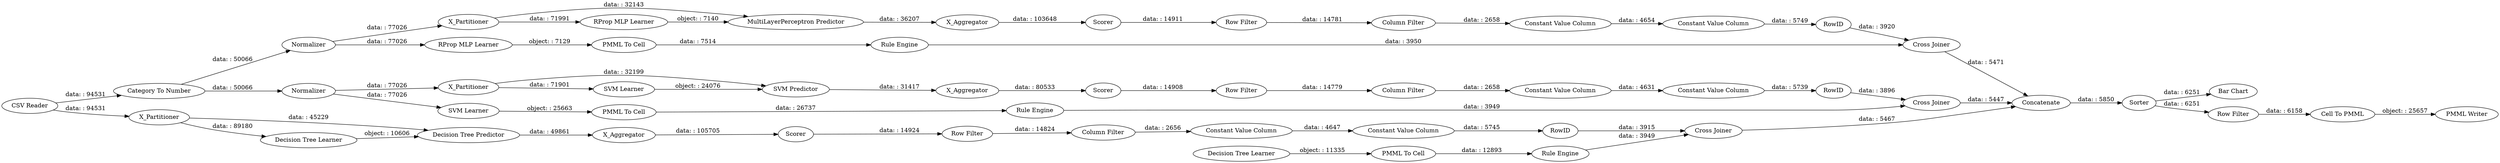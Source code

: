 digraph {
	"3708886423287160131_32" [label="SVM Predictor"]
	"5990091772707820222_59" [label="Bar Chart"]
	"-4218656207858273338_9" [label="Row Filter"]
	"-9113520699023876342_34" [label="Rule Engine"]
	"-825743311057911356_28" [label="PMML To Cell"]
	"-5967787535225375554_40" [label=Scorer]
	"-5967787535225375554_39" [label=Normalizer]
	"-5035627436450130879_294" [label="Column Filter"]
	"103336721263526820_294" [label="Column Filter"]
	"103336721263526820_293" [label=RowID]
	"-5967787535225375554_32" [label="MultiLayerPerceptron Predictor"]
	"6464122261017602370_38" [label="Cross Joiner"]
	"5990091772707820222_60" [label=Concatenate]
	"6464122261017602370_7" [label=X_Aggregator]
	"3708886423287160131_41" [label=Scorer]
	"5990091772707820222_54" [label="Cell To PMML"]
	"5990091772707820222_61" [label="PMML Writer"]
	"-4218656207858273338_290" [label="Constant Value Column"]
	"5990091772707820222_58" [label="Category To Number"]
	"-5035627436450130879_290" [label="Constant Value Column"]
	"3708886423287160131_7" [label=X_Aggregator]
	"-5967787535225375554_7" [label=X_Aggregator]
	"103336721263526820_292" [label="Constant Value Column"]
	"-4218656207858273338_293" [label=RowID]
	"-9113520699023876342_22" [label="PMML To Cell"]
	"5990091772707820222_53" [label="Row Filter"]
	"-5035627436450130879_292" [label="Constant Value Column"]
	"-5967787535225375554_31" [label="RProp MLP Learner"]
	"6464122261017602370_32" [label="Decision Tree Predictor"]
	"-825743311057911356_34" [label="Rule Engine"]
	"-2674169535198484268_34" [label="PMML To Cell"]
	"-5035627436450130879_293" [label=RowID]
	"3708886423287160131_2" [label=X_Partitioner]
	"-4218656207858273338_292" [label="Constant Value Column"]
	"3708886423287160131_31" [label="SVM Learner"]
	"3708886423287160131_39" [label="Cross Joiner"]
	"3708886423287160131_40" [label=Normalizer]
	"6464122261017602370_31" [label="Decision Tree Learner"]
	"-2674169535198484268_35" [label="Rule Engine"]
	"-5967787535225375554_38" [label="Cross Joiner"]
	"-5035627436450130879_9" [label="Row Filter"]
	"5990091772707820222_52" [label=Sorter]
	"-2674169535198484268_33" [label="SVM Learner"]
	"-825743311057911356_33" [label="Decision Tree Learner"]
	"103336721263526820_290" [label="Constant Value Column"]
	"-5967787535225375554_2" [label=X_Partitioner]
	"103336721263526820_9" [label="Row Filter"]
	"6464122261017602370_39" [label=Scorer]
	"6464122261017602370_2" [label=X_Partitioner]
	"5990091772707820222_63" [label="CSV Reader"]
	"-9113520699023876342_35" [label="RProp MLP Learner"]
	"-4218656207858273338_294" [label="Column Filter"]
	"3708886423287160131_40" -> "3708886423287160131_2" [label="data: : 77026"]
	"-5967787535225375554_40" -> "-4218656207858273338_9" [label="data: : 14911"]
	"-5035627436450130879_292" -> "-5035627436450130879_293" [label="data: : 5739"]
	"5990091772707820222_52" -> "5990091772707820222_53" [label="data: : 6251"]
	"-4218656207858273338_292" -> "-4218656207858273338_293" [label="data: : 5749"]
	"5990091772707820222_54" -> "5990091772707820222_61" [label="object: : 25657"]
	"3708886423287160131_31" -> "3708886423287160131_32" [label="object: : 24076"]
	"5990091772707820222_52" -> "5990091772707820222_59" [label="data: : 6251"]
	"-9113520699023876342_35" -> "-9113520699023876342_22" [label="object: : 7129"]
	"3708886423287160131_7" -> "3708886423287160131_41" [label="data: : 80533"]
	"6464122261017602370_38" -> "5990091772707820222_60" [label="data: : 5467"]
	"-4218656207858273338_294" -> "-4218656207858273338_290" [label="data: : 2658"]
	"-4218656207858273338_9" -> "-4218656207858273338_294" [label="data: : 14781"]
	"5990091772707820222_53" -> "5990091772707820222_54" [label="data: : 6158"]
	"3708886423287160131_32" -> "3708886423287160131_7" [label="data: : 31417"]
	"-5035627436450130879_293" -> "3708886423287160131_39" [label="data: : 3896"]
	"6464122261017602370_39" -> "103336721263526820_9" [label="data: : 14924"]
	"-5035627436450130879_294" -> "-5035627436450130879_290" [label="data: : 2658"]
	"3708886423287160131_2" -> "3708886423287160131_31" [label="data: : 71901"]
	"5990091772707820222_63" -> "5990091772707820222_58" [label="data: : 94531"]
	"103336721263526820_290" -> "103336721263526820_292" [label="data: : 4647"]
	"103336721263526820_294" -> "103336721263526820_290" [label="data: : 2656"]
	"-825743311057911356_28" -> "-825743311057911356_34" [label="data: : 12893"]
	"103336721263526820_292" -> "103336721263526820_293" [label="data: : 5745"]
	"-5967787535225375554_32" -> "-5967787535225375554_7" [label="data: : 36207"]
	"5990091772707820222_58" -> "3708886423287160131_40" [label="data: : 50066"]
	"-5967787535225375554_31" -> "-5967787535225375554_32" [label="object: : 7140"]
	"-4218656207858273338_293" -> "-5967787535225375554_38" [label="data: : 3920"]
	"3708886423287160131_40" -> "-2674169535198484268_33" [label="data: : 77026"]
	"-2674169535198484268_34" -> "-2674169535198484268_35" [label="data: : 26737"]
	"-5967787535225375554_2" -> "-5967787535225375554_32" [label="data: : 32143"]
	"-2674169535198484268_33" -> "-2674169535198484268_34" [label="object: : 25663"]
	"-825743311057911356_34" -> "6464122261017602370_38" [label="data: : 3949"]
	"-9113520699023876342_22" -> "-9113520699023876342_34" [label="data: : 7514"]
	"6464122261017602370_7" -> "6464122261017602370_39" [label="data: : 105705"]
	"-5967787535225375554_2" -> "-5967787535225375554_31" [label="data: : 71991"]
	"-5967787535225375554_38" -> "5990091772707820222_60" [label="data: : 5471"]
	"3708886423287160131_39" -> "5990091772707820222_60" [label="data: : 5447"]
	"-5967787535225375554_39" -> "-9113520699023876342_35" [label="data: : 77026"]
	"5990091772707820222_60" -> "5990091772707820222_52" [label="data: : 5850"]
	"3708886423287160131_41" -> "-5035627436450130879_9" [label="data: : 14908"]
	"3708886423287160131_2" -> "3708886423287160131_32" [label="data: : 32199"]
	"6464122261017602370_2" -> "6464122261017602370_32" [label="data: : 45229"]
	"-5035627436450130879_290" -> "-5035627436450130879_292" [label="data: : 4631"]
	"-5035627436450130879_9" -> "-5035627436450130879_294" [label="data: : 14779"]
	"103336721263526820_9" -> "103336721263526820_294" [label="data: : 14824"]
	"6464122261017602370_32" -> "6464122261017602370_7" [label="data: : 49861"]
	"-2674169535198484268_35" -> "3708886423287160131_39" [label="data: : 3949"]
	"5990091772707820222_58" -> "-5967787535225375554_39" [label="data: : 50066"]
	"-5967787535225375554_39" -> "-5967787535225375554_2" [label="data: : 77026"]
	"5990091772707820222_63" -> "6464122261017602370_2" [label="data: : 94531"]
	"-4218656207858273338_290" -> "-4218656207858273338_292" [label="data: : 4654"]
	"6464122261017602370_2" -> "6464122261017602370_31" [label="data: : 89180"]
	"103336721263526820_293" -> "6464122261017602370_38" [label="data: : 3915"]
	"-825743311057911356_33" -> "-825743311057911356_28" [label="object: : 11335"]
	"-5967787535225375554_7" -> "-5967787535225375554_40" [label="data: : 103648"]
	"-9113520699023876342_34" -> "-5967787535225375554_38" [label="data: : 3950"]
	"6464122261017602370_31" -> "6464122261017602370_32" [label="object: : 10606"]
	rankdir=LR
}
